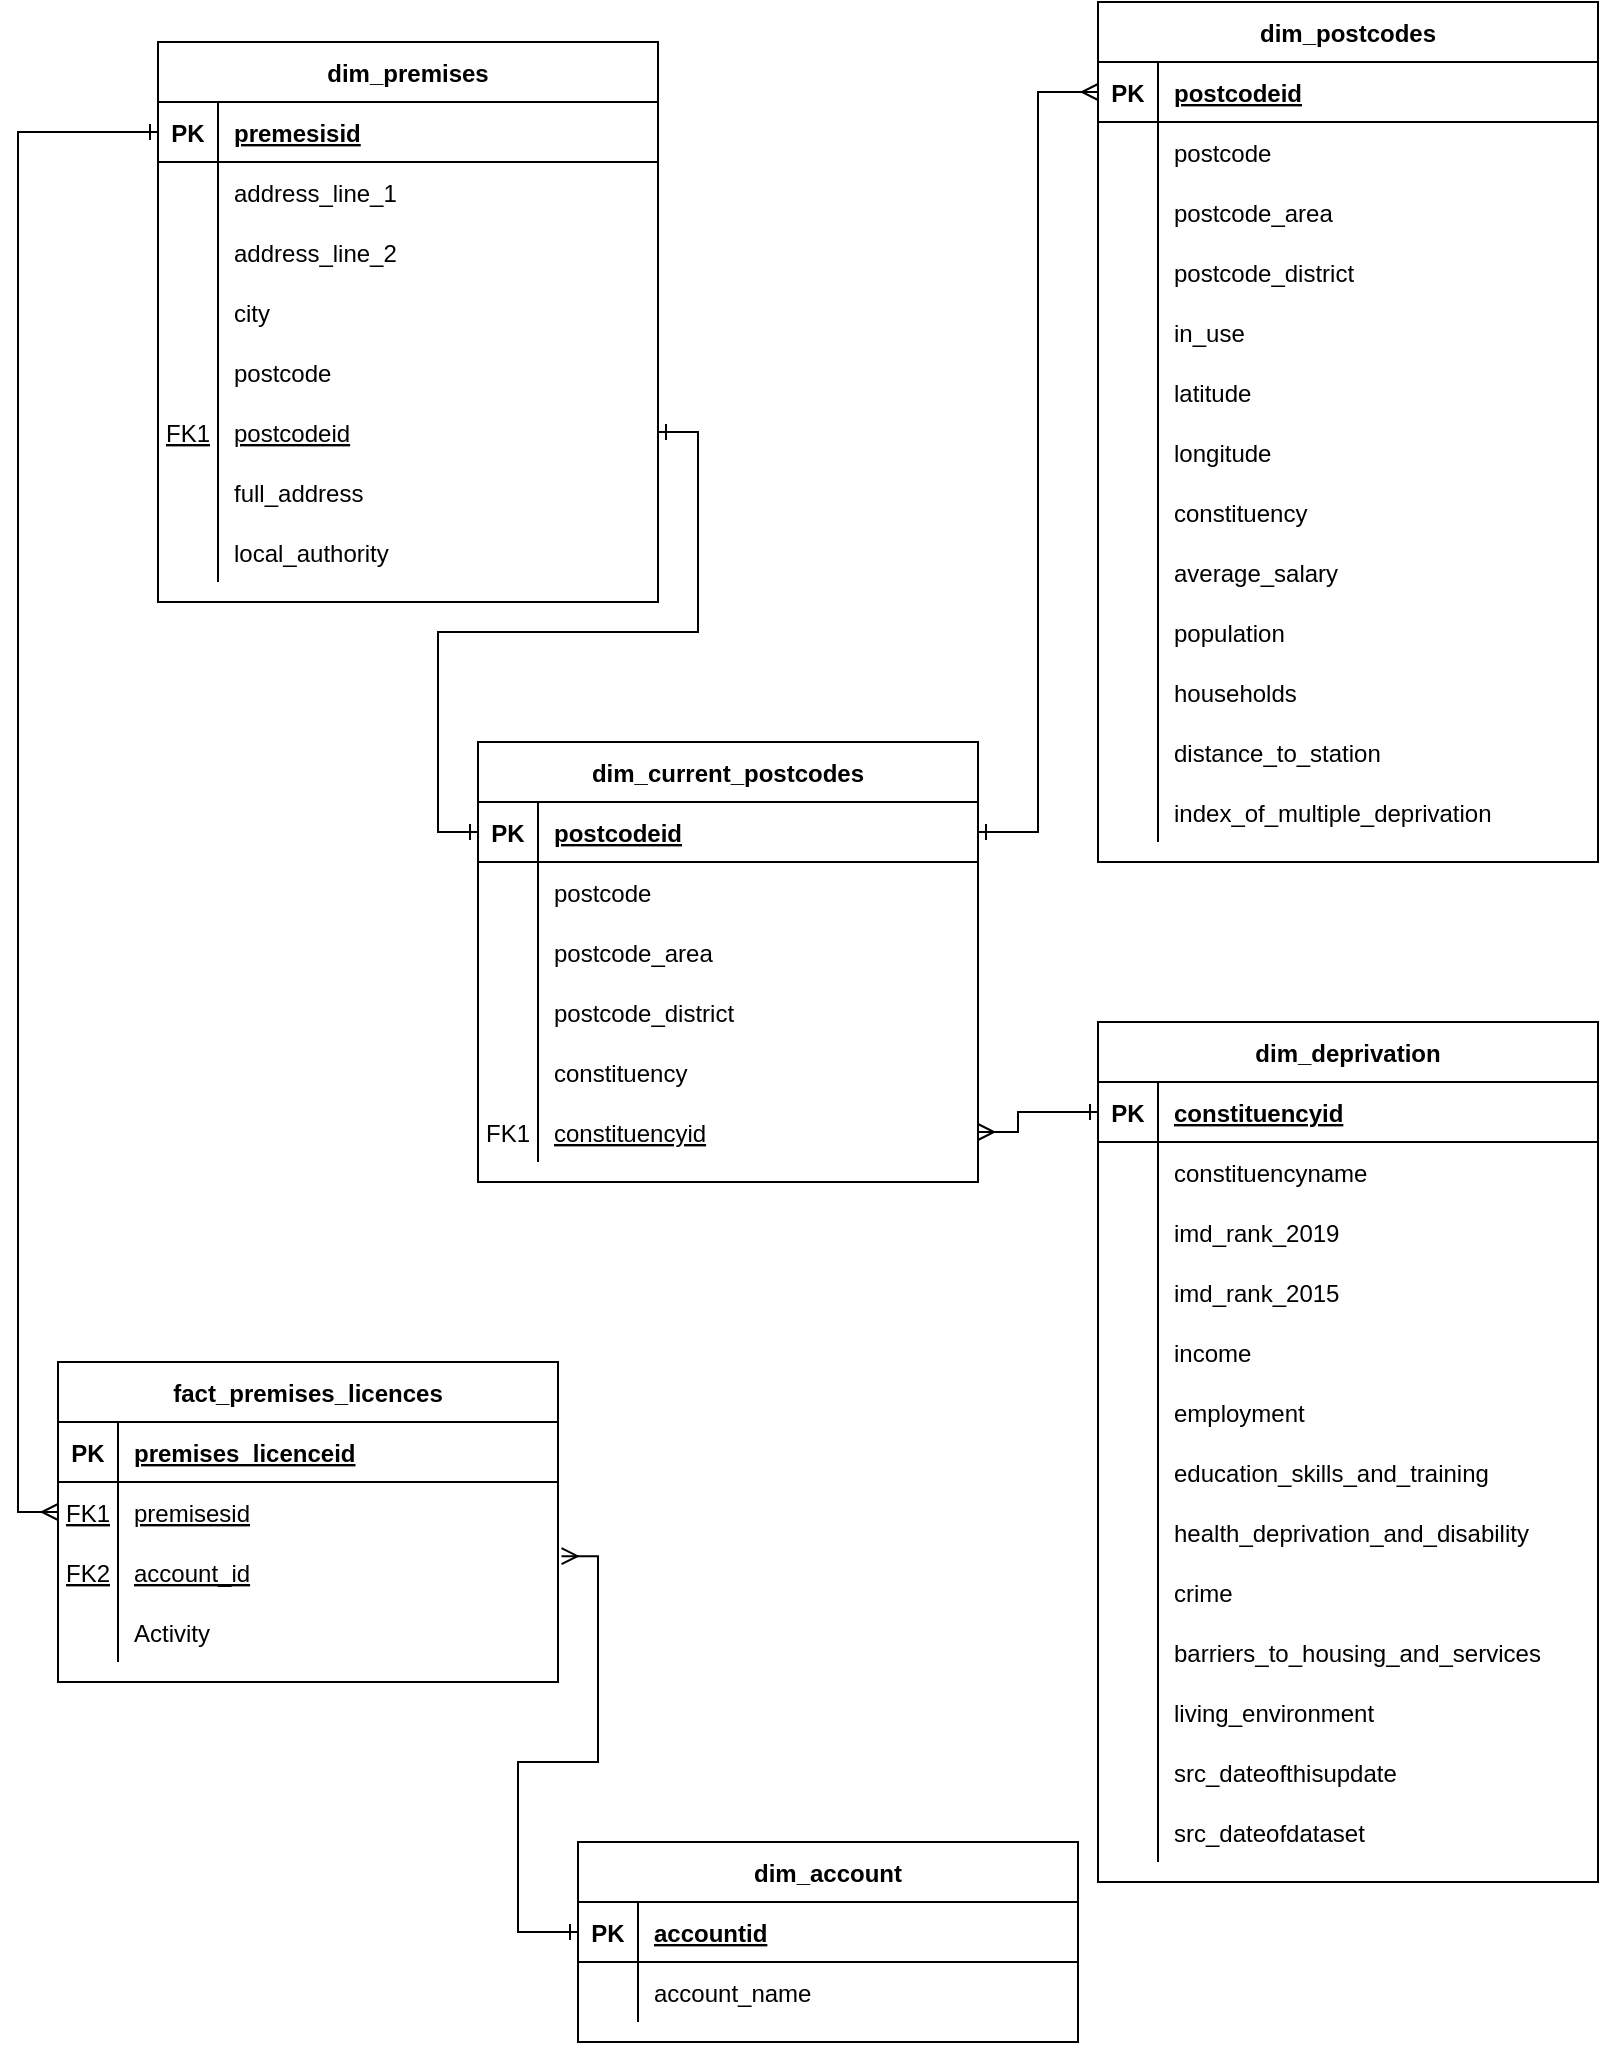 <mxfile version="25.0.3">
  <diagram id="R2lEEEUBdFMjLlhIrx00" name="Page-1">
    <mxGraphModel dx="1043" dy="605" grid="1" gridSize="10" guides="1" tooltips="1" connect="1" arrows="1" fold="1" page="1" pageScale="1" pageWidth="850" pageHeight="1100" math="0" shadow="0" extFonts="Permanent Marker^https://fonts.googleapis.com/css?family=Permanent+Marker">
      <root>
        <mxCell id="0" />
        <mxCell id="1" parent="0" />
        <mxCell id="C-vyLk0tnHw3VtMMgP7b-2" value="fact_premises_licences" style="shape=table;startSize=30;container=1;collapsible=1;childLayout=tableLayout;fixedRows=1;rowLines=0;fontStyle=1;align=center;resizeLast=1;" parent="1" vertex="1">
          <mxGeometry x="60" y="760" width="250" height="160" as="geometry" />
        </mxCell>
        <mxCell id="C-vyLk0tnHw3VtMMgP7b-3" value="" style="shape=partialRectangle;collapsible=0;dropTarget=0;pointerEvents=0;fillColor=none;points=[[0,0.5],[1,0.5]];portConstraint=eastwest;top=0;left=0;right=0;bottom=1;" parent="C-vyLk0tnHw3VtMMgP7b-2" vertex="1">
          <mxGeometry y="30" width="250" height="30" as="geometry" />
        </mxCell>
        <mxCell id="C-vyLk0tnHw3VtMMgP7b-4" value="PK" style="shape=partialRectangle;overflow=hidden;connectable=0;fillColor=none;top=0;left=0;bottom=0;right=0;fontStyle=1;" parent="C-vyLk0tnHw3VtMMgP7b-3" vertex="1">
          <mxGeometry width="30" height="30" as="geometry">
            <mxRectangle width="30" height="30" as="alternateBounds" />
          </mxGeometry>
        </mxCell>
        <mxCell id="C-vyLk0tnHw3VtMMgP7b-5" value="premises_licenceid" style="shape=partialRectangle;overflow=hidden;connectable=0;fillColor=none;top=0;left=0;bottom=0;right=0;align=left;spacingLeft=6;fontStyle=5;" parent="C-vyLk0tnHw3VtMMgP7b-3" vertex="1">
          <mxGeometry x="30" width="220" height="30" as="geometry">
            <mxRectangle width="220" height="30" as="alternateBounds" />
          </mxGeometry>
        </mxCell>
        <mxCell id="C-vyLk0tnHw3VtMMgP7b-6" value="" style="shape=partialRectangle;collapsible=0;dropTarget=0;pointerEvents=0;fillColor=none;points=[[0,0.5],[1,0.5]];portConstraint=eastwest;top=0;left=0;right=0;bottom=0;" parent="C-vyLk0tnHw3VtMMgP7b-2" vertex="1">
          <mxGeometry y="60" width="250" height="30" as="geometry" />
        </mxCell>
        <mxCell id="C-vyLk0tnHw3VtMMgP7b-7" value="FK1" style="shape=partialRectangle;overflow=hidden;connectable=0;fillColor=none;top=0;left=0;bottom=0;right=0;fontStyle=4" parent="C-vyLk0tnHw3VtMMgP7b-6" vertex="1">
          <mxGeometry width="30" height="30" as="geometry">
            <mxRectangle width="30" height="30" as="alternateBounds" />
          </mxGeometry>
        </mxCell>
        <mxCell id="C-vyLk0tnHw3VtMMgP7b-8" value="premisesid" style="shape=partialRectangle;overflow=hidden;connectable=0;fillColor=none;top=0;left=0;bottom=0;right=0;align=left;spacingLeft=6;fontStyle=4" parent="C-vyLk0tnHw3VtMMgP7b-6" vertex="1">
          <mxGeometry x="30" width="220" height="30" as="geometry">
            <mxRectangle width="220" height="30" as="alternateBounds" />
          </mxGeometry>
        </mxCell>
        <mxCell id="6s5Q8jxcxSnLI2y7cx1Z-1" style="shape=partialRectangle;collapsible=0;dropTarget=0;pointerEvents=0;fillColor=none;points=[[0,0.5],[1,0.5]];portConstraint=eastwest;top=0;left=0;right=0;bottom=0;" parent="C-vyLk0tnHw3VtMMgP7b-2" vertex="1">
          <mxGeometry y="90" width="250" height="30" as="geometry" />
        </mxCell>
        <mxCell id="6s5Q8jxcxSnLI2y7cx1Z-2" value="FK2" style="shape=partialRectangle;overflow=hidden;connectable=0;fillColor=none;top=0;left=0;bottom=0;right=0;fontStyle=4" parent="6s5Q8jxcxSnLI2y7cx1Z-1" vertex="1">
          <mxGeometry width="30" height="30" as="geometry">
            <mxRectangle width="30" height="30" as="alternateBounds" />
          </mxGeometry>
        </mxCell>
        <mxCell id="6s5Q8jxcxSnLI2y7cx1Z-3" value="account_id" style="shape=partialRectangle;overflow=hidden;connectable=0;fillColor=none;top=0;left=0;bottom=0;right=0;align=left;spacingLeft=6;fontStyle=4" parent="6s5Q8jxcxSnLI2y7cx1Z-1" vertex="1">
          <mxGeometry x="30" width="220" height="30" as="geometry">
            <mxRectangle width="220" height="30" as="alternateBounds" />
          </mxGeometry>
        </mxCell>
        <mxCell id="C-vyLk0tnHw3VtMMgP7b-9" value="" style="shape=partialRectangle;collapsible=0;dropTarget=0;pointerEvents=0;fillColor=none;points=[[0,0.5],[1,0.5]];portConstraint=eastwest;top=0;left=0;right=0;bottom=0;" parent="C-vyLk0tnHw3VtMMgP7b-2" vertex="1">
          <mxGeometry y="120" width="250" height="30" as="geometry" />
        </mxCell>
        <mxCell id="C-vyLk0tnHw3VtMMgP7b-10" value="" style="shape=partialRectangle;overflow=hidden;connectable=0;fillColor=none;top=0;left=0;bottom=0;right=0;" parent="C-vyLk0tnHw3VtMMgP7b-9" vertex="1">
          <mxGeometry width="30" height="30" as="geometry">
            <mxRectangle width="30" height="30" as="alternateBounds" />
          </mxGeometry>
        </mxCell>
        <mxCell id="C-vyLk0tnHw3VtMMgP7b-11" value="Activity" style="shape=partialRectangle;overflow=hidden;connectable=0;fillColor=none;top=0;left=0;bottom=0;right=0;align=left;spacingLeft=6;" parent="C-vyLk0tnHw3VtMMgP7b-9" vertex="1">
          <mxGeometry x="30" width="220" height="30" as="geometry">
            <mxRectangle width="220" height="30" as="alternateBounds" />
          </mxGeometry>
        </mxCell>
        <mxCell id="C-vyLk0tnHw3VtMMgP7b-13" value="dim_account" style="shape=table;startSize=30;container=1;collapsible=1;childLayout=tableLayout;fixedRows=1;rowLines=0;fontStyle=1;align=center;resizeLast=1;" parent="1" vertex="1">
          <mxGeometry x="320" y="1000" width="250" height="100" as="geometry" />
        </mxCell>
        <mxCell id="C-vyLk0tnHw3VtMMgP7b-14" value="" style="shape=partialRectangle;collapsible=0;dropTarget=0;pointerEvents=0;fillColor=none;points=[[0,0.5],[1,0.5]];portConstraint=eastwest;top=0;left=0;right=0;bottom=1;" parent="C-vyLk0tnHw3VtMMgP7b-13" vertex="1">
          <mxGeometry y="30" width="250" height="30" as="geometry" />
        </mxCell>
        <mxCell id="C-vyLk0tnHw3VtMMgP7b-15" value="PK" style="shape=partialRectangle;overflow=hidden;connectable=0;fillColor=none;top=0;left=0;bottom=0;right=0;fontStyle=1;" parent="C-vyLk0tnHw3VtMMgP7b-14" vertex="1">
          <mxGeometry width="30" height="30" as="geometry">
            <mxRectangle width="30" height="30" as="alternateBounds" />
          </mxGeometry>
        </mxCell>
        <mxCell id="C-vyLk0tnHw3VtMMgP7b-16" value="accountid" style="shape=partialRectangle;overflow=hidden;connectable=0;fillColor=none;top=0;left=0;bottom=0;right=0;align=left;spacingLeft=6;fontStyle=5;" parent="C-vyLk0tnHw3VtMMgP7b-14" vertex="1">
          <mxGeometry x="30" width="220" height="30" as="geometry">
            <mxRectangle width="220" height="30" as="alternateBounds" />
          </mxGeometry>
        </mxCell>
        <mxCell id="C-vyLk0tnHw3VtMMgP7b-20" value="" style="shape=partialRectangle;collapsible=0;dropTarget=0;pointerEvents=0;fillColor=none;points=[[0,0.5],[1,0.5]];portConstraint=eastwest;top=0;left=0;right=0;bottom=0;" parent="C-vyLk0tnHw3VtMMgP7b-13" vertex="1">
          <mxGeometry y="60" width="250" height="30" as="geometry" />
        </mxCell>
        <mxCell id="C-vyLk0tnHw3VtMMgP7b-21" value="" style="shape=partialRectangle;overflow=hidden;connectable=0;fillColor=none;top=0;left=0;bottom=0;right=0;" parent="C-vyLk0tnHw3VtMMgP7b-20" vertex="1">
          <mxGeometry width="30" height="30" as="geometry">
            <mxRectangle width="30" height="30" as="alternateBounds" />
          </mxGeometry>
        </mxCell>
        <mxCell id="C-vyLk0tnHw3VtMMgP7b-22" value="account_name" style="shape=partialRectangle;overflow=hidden;connectable=0;fillColor=none;top=0;left=0;bottom=0;right=0;align=left;spacingLeft=6;" parent="C-vyLk0tnHw3VtMMgP7b-20" vertex="1">
          <mxGeometry x="30" width="220" height="30" as="geometry">
            <mxRectangle width="220" height="30" as="alternateBounds" />
          </mxGeometry>
        </mxCell>
        <mxCell id="C-vyLk0tnHw3VtMMgP7b-23" value="dim_premises" style="shape=table;startSize=30;container=1;collapsible=1;childLayout=tableLayout;fixedRows=1;rowLines=0;fontStyle=1;align=center;resizeLast=1;" parent="1" vertex="1">
          <mxGeometry x="110" y="100" width="250" height="280" as="geometry" />
        </mxCell>
        <mxCell id="C-vyLk0tnHw3VtMMgP7b-24" value="" style="shape=partialRectangle;collapsible=0;dropTarget=0;pointerEvents=0;fillColor=none;points=[[0,0.5],[1,0.5]];portConstraint=eastwest;top=0;left=0;right=0;bottom=1;" parent="C-vyLk0tnHw3VtMMgP7b-23" vertex="1">
          <mxGeometry y="30" width="250" height="30" as="geometry" />
        </mxCell>
        <mxCell id="C-vyLk0tnHw3VtMMgP7b-25" value="PK" style="shape=partialRectangle;overflow=hidden;connectable=0;fillColor=none;top=0;left=0;bottom=0;right=0;fontStyle=1;" parent="C-vyLk0tnHw3VtMMgP7b-24" vertex="1">
          <mxGeometry width="30" height="30" as="geometry">
            <mxRectangle width="30" height="30" as="alternateBounds" />
          </mxGeometry>
        </mxCell>
        <mxCell id="C-vyLk0tnHw3VtMMgP7b-26" value="premesisid" style="shape=partialRectangle;overflow=hidden;connectable=0;fillColor=none;top=0;left=0;bottom=0;right=0;align=left;spacingLeft=6;fontStyle=5;" parent="C-vyLk0tnHw3VtMMgP7b-24" vertex="1">
          <mxGeometry x="30" width="220" height="30" as="geometry">
            <mxRectangle width="220" height="30" as="alternateBounds" />
          </mxGeometry>
        </mxCell>
        <mxCell id="C-vyLk0tnHw3VtMMgP7b-27" value="" style="shape=partialRectangle;collapsible=0;dropTarget=0;pointerEvents=0;fillColor=none;points=[[0,0.5],[1,0.5]];portConstraint=eastwest;top=0;left=0;right=0;bottom=0;" parent="C-vyLk0tnHw3VtMMgP7b-23" vertex="1">
          <mxGeometry y="60" width="250" height="30" as="geometry" />
        </mxCell>
        <mxCell id="C-vyLk0tnHw3VtMMgP7b-28" value="" style="shape=partialRectangle;overflow=hidden;connectable=0;fillColor=none;top=0;left=0;bottom=0;right=0;" parent="C-vyLk0tnHw3VtMMgP7b-27" vertex="1">
          <mxGeometry width="30" height="30" as="geometry">
            <mxRectangle width="30" height="30" as="alternateBounds" />
          </mxGeometry>
        </mxCell>
        <mxCell id="C-vyLk0tnHw3VtMMgP7b-29" value="address_line_1" style="shape=partialRectangle;overflow=hidden;connectable=0;fillColor=none;top=0;left=0;bottom=0;right=0;align=left;spacingLeft=6;" parent="C-vyLk0tnHw3VtMMgP7b-27" vertex="1">
          <mxGeometry x="30" width="220" height="30" as="geometry">
            <mxRectangle width="220" height="30" as="alternateBounds" />
          </mxGeometry>
        </mxCell>
        <mxCell id="blwR2HKxJo5WGY5ivQyR-8" style="shape=partialRectangle;collapsible=0;dropTarget=0;pointerEvents=0;fillColor=none;points=[[0,0.5],[1,0.5]];portConstraint=eastwest;top=0;left=0;right=0;bottom=0;" parent="C-vyLk0tnHw3VtMMgP7b-23" vertex="1">
          <mxGeometry y="90" width="250" height="30" as="geometry" />
        </mxCell>
        <mxCell id="blwR2HKxJo5WGY5ivQyR-9" style="shape=partialRectangle;overflow=hidden;connectable=0;fillColor=none;top=0;left=0;bottom=0;right=0;" parent="blwR2HKxJo5WGY5ivQyR-8" vertex="1">
          <mxGeometry width="30" height="30" as="geometry">
            <mxRectangle width="30" height="30" as="alternateBounds" />
          </mxGeometry>
        </mxCell>
        <mxCell id="blwR2HKxJo5WGY5ivQyR-10" value="address_line_2" style="shape=partialRectangle;overflow=hidden;connectable=0;fillColor=none;top=0;left=0;bottom=0;right=0;align=left;spacingLeft=6;" parent="blwR2HKxJo5WGY5ivQyR-8" vertex="1">
          <mxGeometry x="30" width="220" height="30" as="geometry">
            <mxRectangle width="220" height="30" as="alternateBounds" />
          </mxGeometry>
        </mxCell>
        <mxCell id="blwR2HKxJo5WGY5ivQyR-5" style="shape=partialRectangle;collapsible=0;dropTarget=0;pointerEvents=0;fillColor=none;points=[[0,0.5],[1,0.5]];portConstraint=eastwest;top=0;left=0;right=0;bottom=0;" parent="C-vyLk0tnHw3VtMMgP7b-23" vertex="1">
          <mxGeometry y="120" width="250" height="30" as="geometry" />
        </mxCell>
        <mxCell id="blwR2HKxJo5WGY5ivQyR-6" style="shape=partialRectangle;overflow=hidden;connectable=0;fillColor=none;top=0;left=0;bottom=0;right=0;" parent="blwR2HKxJo5WGY5ivQyR-5" vertex="1">
          <mxGeometry width="30" height="30" as="geometry">
            <mxRectangle width="30" height="30" as="alternateBounds" />
          </mxGeometry>
        </mxCell>
        <mxCell id="blwR2HKxJo5WGY5ivQyR-7" value="city" style="shape=partialRectangle;overflow=hidden;connectable=0;fillColor=none;top=0;left=0;bottom=0;right=0;align=left;spacingLeft=6;" parent="blwR2HKxJo5WGY5ivQyR-5" vertex="1">
          <mxGeometry x="30" width="220" height="30" as="geometry">
            <mxRectangle width="220" height="30" as="alternateBounds" />
          </mxGeometry>
        </mxCell>
        <mxCell id="blwR2HKxJo5WGY5ivQyR-2" style="shape=partialRectangle;collapsible=0;dropTarget=0;pointerEvents=0;fillColor=none;points=[[0,0.5],[1,0.5]];portConstraint=eastwest;top=0;left=0;right=0;bottom=0;" parent="C-vyLk0tnHw3VtMMgP7b-23" vertex="1">
          <mxGeometry y="150" width="250" height="30" as="geometry" />
        </mxCell>
        <mxCell id="blwR2HKxJo5WGY5ivQyR-3" style="shape=partialRectangle;overflow=hidden;connectable=0;fillColor=none;top=0;left=0;bottom=0;right=0;" parent="blwR2HKxJo5WGY5ivQyR-2" vertex="1">
          <mxGeometry width="30" height="30" as="geometry">
            <mxRectangle width="30" height="30" as="alternateBounds" />
          </mxGeometry>
        </mxCell>
        <mxCell id="blwR2HKxJo5WGY5ivQyR-4" value="postcode" style="shape=partialRectangle;overflow=hidden;connectable=0;fillColor=none;top=0;left=0;bottom=0;right=0;align=left;spacingLeft=6;" parent="blwR2HKxJo5WGY5ivQyR-2" vertex="1">
          <mxGeometry x="30" width="220" height="30" as="geometry">
            <mxRectangle width="220" height="30" as="alternateBounds" />
          </mxGeometry>
        </mxCell>
        <mxCell id="31KEZXRuIK3fxVOwYcJJ-1" style="shape=partialRectangle;collapsible=0;dropTarget=0;pointerEvents=0;fillColor=none;points=[[0,0.5],[1,0.5]];portConstraint=eastwest;top=0;left=0;right=0;bottom=0;" vertex="1" parent="C-vyLk0tnHw3VtMMgP7b-23">
          <mxGeometry y="180" width="250" height="30" as="geometry" />
        </mxCell>
        <mxCell id="31KEZXRuIK3fxVOwYcJJ-2" value="FK1" style="shape=partialRectangle;overflow=hidden;connectable=0;fillColor=none;top=0;left=0;bottom=0;right=0;fontStyle=4" vertex="1" parent="31KEZXRuIK3fxVOwYcJJ-1">
          <mxGeometry width="30" height="30" as="geometry">
            <mxRectangle width="30" height="30" as="alternateBounds" />
          </mxGeometry>
        </mxCell>
        <mxCell id="31KEZXRuIK3fxVOwYcJJ-3" value="postcodeid" style="shape=partialRectangle;overflow=hidden;connectable=0;fillColor=none;top=0;left=0;bottom=0;right=0;align=left;spacingLeft=6;fontStyle=4" vertex="1" parent="31KEZXRuIK3fxVOwYcJJ-1">
          <mxGeometry x="30" width="220" height="30" as="geometry">
            <mxRectangle width="220" height="30" as="alternateBounds" />
          </mxGeometry>
        </mxCell>
        <mxCell id="blwR2HKxJo5WGY5ivQyR-58" style="shape=partialRectangle;collapsible=0;dropTarget=0;pointerEvents=0;fillColor=none;points=[[0,0.5],[1,0.5]];portConstraint=eastwest;top=0;left=0;right=0;bottom=0;" parent="C-vyLk0tnHw3VtMMgP7b-23" vertex="1">
          <mxGeometry y="210" width="250" height="30" as="geometry" />
        </mxCell>
        <mxCell id="blwR2HKxJo5WGY5ivQyR-59" style="shape=partialRectangle;overflow=hidden;connectable=0;fillColor=none;top=0;left=0;bottom=0;right=0;" parent="blwR2HKxJo5WGY5ivQyR-58" vertex="1">
          <mxGeometry width="30" height="30" as="geometry">
            <mxRectangle width="30" height="30" as="alternateBounds" />
          </mxGeometry>
        </mxCell>
        <mxCell id="blwR2HKxJo5WGY5ivQyR-60" value="full_address" style="shape=partialRectangle;overflow=hidden;connectable=0;fillColor=none;top=0;left=0;bottom=0;right=0;align=left;spacingLeft=6;" parent="blwR2HKxJo5WGY5ivQyR-58" vertex="1">
          <mxGeometry x="30" width="220" height="30" as="geometry">
            <mxRectangle width="220" height="30" as="alternateBounds" />
          </mxGeometry>
        </mxCell>
        <mxCell id="blwR2HKxJo5WGY5ivQyR-61" style="shape=partialRectangle;collapsible=0;dropTarget=0;pointerEvents=0;fillColor=none;points=[[0,0.5],[1,0.5]];portConstraint=eastwest;top=0;left=0;right=0;bottom=0;" parent="C-vyLk0tnHw3VtMMgP7b-23" vertex="1">
          <mxGeometry y="240" width="250" height="30" as="geometry" />
        </mxCell>
        <mxCell id="blwR2HKxJo5WGY5ivQyR-62" style="shape=partialRectangle;overflow=hidden;connectable=0;fillColor=none;top=0;left=0;bottom=0;right=0;" parent="blwR2HKxJo5WGY5ivQyR-61" vertex="1">
          <mxGeometry width="30" height="30" as="geometry">
            <mxRectangle width="30" height="30" as="alternateBounds" />
          </mxGeometry>
        </mxCell>
        <mxCell id="blwR2HKxJo5WGY5ivQyR-63" value="local_authority" style="shape=partialRectangle;overflow=hidden;connectable=0;fillColor=none;top=0;left=0;bottom=0;right=0;align=left;spacingLeft=6;" parent="blwR2HKxJo5WGY5ivQyR-61" vertex="1">
          <mxGeometry x="30" width="220" height="30" as="geometry">
            <mxRectangle width="220" height="30" as="alternateBounds" />
          </mxGeometry>
        </mxCell>
        <mxCell id="blwR2HKxJo5WGY5ivQyR-44" style="edgeStyle=orthogonalEdgeStyle;rounded=0;orthogonalLoop=1;jettySize=auto;html=1;exitX=1;exitY=0.5;exitDx=0;exitDy=0;endArrow=ERmany;endFill=0;startArrow=ERmany;startFill=0;" parent="1" target="C-vyLk0tnHw3VtMMgP7b-14" edge="1">
          <mxGeometry relative="1" as="geometry" />
        </mxCell>
        <mxCell id="blwR2HKxJo5WGY5ivQyR-57" style="edgeStyle=orthogonalEdgeStyle;rounded=0;orthogonalLoop=1;jettySize=auto;html=1;exitX=0;exitY=0.5;exitDx=0;exitDy=0;entryX=1.007;entryY=0.237;entryDx=0;entryDy=0;startArrow=ERone;startFill=0;endArrow=ERmany;endFill=0;entryPerimeter=0;" parent="1" source="C-vyLk0tnHw3VtMMgP7b-14" target="6s5Q8jxcxSnLI2y7cx1Z-1" edge="1">
          <mxGeometry relative="1" as="geometry">
            <Array as="points">
              <mxPoint x="290" y="1045" />
              <mxPoint x="290" y="960" />
              <mxPoint x="330" y="960" />
              <mxPoint x="330" y="857" />
            </Array>
          </mxGeometry>
        </mxCell>
        <mxCell id="blwR2HKxJo5WGY5ivQyR-64" style="edgeStyle=orthogonalEdgeStyle;rounded=0;orthogonalLoop=1;jettySize=auto;html=1;exitX=0;exitY=0.5;exitDx=0;exitDy=0;startArrow=ERone;startFill=0;endArrow=ERmany;endFill=0;entryX=0;entryY=0.5;entryDx=0;entryDy=0;" parent="1" source="C-vyLk0tnHw3VtMMgP7b-24" target="C-vyLk0tnHw3VtMMgP7b-6" edge="1">
          <mxGeometry relative="1" as="geometry">
            <Array as="points">
              <mxPoint x="40" y="145" />
              <mxPoint x="40" y="835" />
            </Array>
          </mxGeometry>
        </mxCell>
        <mxCell id="BLIKbakbsNKytiZjb02W-1" value="dim_postcodes" style="shape=table;startSize=30;container=1;collapsible=1;childLayout=tableLayout;fixedRows=1;rowLines=0;fontStyle=1;align=center;resizeLast=1;" parent="1" vertex="1">
          <mxGeometry x="580" y="80" width="250" height="430" as="geometry" />
        </mxCell>
        <mxCell id="BLIKbakbsNKytiZjb02W-2" value="" style="shape=partialRectangle;collapsible=0;dropTarget=0;pointerEvents=0;fillColor=none;points=[[0,0.5],[1,0.5]];portConstraint=eastwest;top=0;left=0;right=0;bottom=1;" parent="BLIKbakbsNKytiZjb02W-1" vertex="1">
          <mxGeometry y="30" width="250" height="30" as="geometry" />
        </mxCell>
        <mxCell id="BLIKbakbsNKytiZjb02W-3" value="PK" style="shape=partialRectangle;overflow=hidden;connectable=0;fillColor=none;top=0;left=0;bottom=0;right=0;fontStyle=1;" parent="BLIKbakbsNKytiZjb02W-2" vertex="1">
          <mxGeometry width="30" height="30" as="geometry">
            <mxRectangle width="30" height="30" as="alternateBounds" />
          </mxGeometry>
        </mxCell>
        <mxCell id="BLIKbakbsNKytiZjb02W-4" value="postcodeid" style="shape=partialRectangle;overflow=hidden;connectable=0;fillColor=none;top=0;left=0;bottom=0;right=0;align=left;spacingLeft=6;fontStyle=5;" parent="BLIKbakbsNKytiZjb02W-2" vertex="1">
          <mxGeometry x="30" width="220" height="30" as="geometry">
            <mxRectangle width="220" height="30" as="alternateBounds" />
          </mxGeometry>
        </mxCell>
        <mxCell id="BLIKbakbsNKytiZjb02W-5" value="" style="shape=partialRectangle;collapsible=0;dropTarget=0;pointerEvents=0;fillColor=none;points=[[0,0.5],[1,0.5]];portConstraint=eastwest;top=0;left=0;right=0;bottom=0;" parent="BLIKbakbsNKytiZjb02W-1" vertex="1">
          <mxGeometry y="60" width="250" height="30" as="geometry" />
        </mxCell>
        <mxCell id="BLIKbakbsNKytiZjb02W-6" value="" style="shape=partialRectangle;overflow=hidden;connectable=0;fillColor=none;top=0;left=0;bottom=0;right=0;" parent="BLIKbakbsNKytiZjb02W-5" vertex="1">
          <mxGeometry width="30" height="30" as="geometry">
            <mxRectangle width="30" height="30" as="alternateBounds" />
          </mxGeometry>
        </mxCell>
        <mxCell id="BLIKbakbsNKytiZjb02W-7" value="postcode" style="shape=partialRectangle;overflow=hidden;connectable=0;fillColor=none;top=0;left=0;bottom=0;right=0;align=left;spacingLeft=6;" parent="BLIKbakbsNKytiZjb02W-5" vertex="1">
          <mxGeometry x="30" width="220" height="30" as="geometry">
            <mxRectangle width="220" height="30" as="alternateBounds" />
          </mxGeometry>
        </mxCell>
        <mxCell id="BLIKbakbsNKytiZjb02W-23" style="shape=partialRectangle;collapsible=0;dropTarget=0;pointerEvents=0;fillColor=none;points=[[0,0.5],[1,0.5]];portConstraint=eastwest;top=0;left=0;right=0;bottom=0;" parent="BLIKbakbsNKytiZjb02W-1" vertex="1">
          <mxGeometry y="90" width="250" height="30" as="geometry" />
        </mxCell>
        <mxCell id="BLIKbakbsNKytiZjb02W-24" style="shape=partialRectangle;overflow=hidden;connectable=0;fillColor=none;top=0;left=0;bottom=0;right=0;" parent="BLIKbakbsNKytiZjb02W-23" vertex="1">
          <mxGeometry width="30" height="30" as="geometry">
            <mxRectangle width="30" height="30" as="alternateBounds" />
          </mxGeometry>
        </mxCell>
        <mxCell id="BLIKbakbsNKytiZjb02W-25" value="postcode_area" style="shape=partialRectangle;overflow=hidden;connectable=0;fillColor=none;top=0;left=0;bottom=0;right=0;align=left;spacingLeft=6;" parent="BLIKbakbsNKytiZjb02W-23" vertex="1">
          <mxGeometry x="30" width="220" height="30" as="geometry">
            <mxRectangle width="220" height="30" as="alternateBounds" />
          </mxGeometry>
        </mxCell>
        <mxCell id="BLIKbakbsNKytiZjb02W-26" style="shape=partialRectangle;collapsible=0;dropTarget=0;pointerEvents=0;fillColor=none;points=[[0,0.5],[1,0.5]];portConstraint=eastwest;top=0;left=0;right=0;bottom=0;" parent="BLIKbakbsNKytiZjb02W-1" vertex="1">
          <mxGeometry y="120" width="250" height="30" as="geometry" />
        </mxCell>
        <mxCell id="BLIKbakbsNKytiZjb02W-27" style="shape=partialRectangle;overflow=hidden;connectable=0;fillColor=none;top=0;left=0;bottom=0;right=0;" parent="BLIKbakbsNKytiZjb02W-26" vertex="1">
          <mxGeometry width="30" height="30" as="geometry">
            <mxRectangle width="30" height="30" as="alternateBounds" />
          </mxGeometry>
        </mxCell>
        <mxCell id="BLIKbakbsNKytiZjb02W-28" value="postcode_district" style="shape=partialRectangle;overflow=hidden;connectable=0;fillColor=none;top=0;left=0;bottom=0;right=0;align=left;spacingLeft=6;" parent="BLIKbakbsNKytiZjb02W-26" vertex="1">
          <mxGeometry x="30" width="220" height="30" as="geometry">
            <mxRectangle width="220" height="30" as="alternateBounds" />
          </mxGeometry>
        </mxCell>
        <mxCell id="BLIKbakbsNKytiZjb02W-29" style="shape=partialRectangle;collapsible=0;dropTarget=0;pointerEvents=0;fillColor=none;points=[[0,0.5],[1,0.5]];portConstraint=eastwest;top=0;left=0;right=0;bottom=0;" parent="BLIKbakbsNKytiZjb02W-1" vertex="1">
          <mxGeometry y="150" width="250" height="30" as="geometry" />
        </mxCell>
        <mxCell id="BLIKbakbsNKytiZjb02W-30" style="shape=partialRectangle;overflow=hidden;connectable=0;fillColor=none;top=0;left=0;bottom=0;right=0;" parent="BLIKbakbsNKytiZjb02W-29" vertex="1">
          <mxGeometry width="30" height="30" as="geometry">
            <mxRectangle width="30" height="30" as="alternateBounds" />
          </mxGeometry>
        </mxCell>
        <mxCell id="BLIKbakbsNKytiZjb02W-31" value="in_use" style="shape=partialRectangle;overflow=hidden;connectable=0;fillColor=none;top=0;left=0;bottom=0;right=0;align=left;spacingLeft=6;" parent="BLIKbakbsNKytiZjb02W-29" vertex="1">
          <mxGeometry x="30" width="220" height="30" as="geometry">
            <mxRectangle width="220" height="30" as="alternateBounds" />
          </mxGeometry>
        </mxCell>
        <mxCell id="BLIKbakbsNKytiZjb02W-32" style="shape=partialRectangle;collapsible=0;dropTarget=0;pointerEvents=0;fillColor=none;points=[[0,0.5],[1,0.5]];portConstraint=eastwest;top=0;left=0;right=0;bottom=0;" parent="BLIKbakbsNKytiZjb02W-1" vertex="1">
          <mxGeometry y="180" width="250" height="30" as="geometry" />
        </mxCell>
        <mxCell id="BLIKbakbsNKytiZjb02W-33" style="shape=partialRectangle;overflow=hidden;connectable=0;fillColor=none;top=0;left=0;bottom=0;right=0;" parent="BLIKbakbsNKytiZjb02W-32" vertex="1">
          <mxGeometry width="30" height="30" as="geometry">
            <mxRectangle width="30" height="30" as="alternateBounds" />
          </mxGeometry>
        </mxCell>
        <mxCell id="BLIKbakbsNKytiZjb02W-34" value="latitude" style="shape=partialRectangle;overflow=hidden;connectable=0;fillColor=none;top=0;left=0;bottom=0;right=0;align=left;spacingLeft=6;" parent="BLIKbakbsNKytiZjb02W-32" vertex="1">
          <mxGeometry x="30" width="220" height="30" as="geometry">
            <mxRectangle width="220" height="30" as="alternateBounds" />
          </mxGeometry>
        </mxCell>
        <mxCell id="BLIKbakbsNKytiZjb02W-35" style="shape=partialRectangle;collapsible=0;dropTarget=0;pointerEvents=0;fillColor=none;points=[[0,0.5],[1,0.5]];portConstraint=eastwest;top=0;left=0;right=0;bottom=0;" parent="BLIKbakbsNKytiZjb02W-1" vertex="1">
          <mxGeometry y="210" width="250" height="30" as="geometry" />
        </mxCell>
        <mxCell id="BLIKbakbsNKytiZjb02W-36" style="shape=partialRectangle;overflow=hidden;connectable=0;fillColor=none;top=0;left=0;bottom=0;right=0;" parent="BLIKbakbsNKytiZjb02W-35" vertex="1">
          <mxGeometry width="30" height="30" as="geometry">
            <mxRectangle width="30" height="30" as="alternateBounds" />
          </mxGeometry>
        </mxCell>
        <mxCell id="BLIKbakbsNKytiZjb02W-37" value="longitude" style="shape=partialRectangle;overflow=hidden;connectable=0;fillColor=none;top=0;left=0;bottom=0;right=0;align=left;spacingLeft=6;" parent="BLIKbakbsNKytiZjb02W-35" vertex="1">
          <mxGeometry x="30" width="220" height="30" as="geometry">
            <mxRectangle width="220" height="30" as="alternateBounds" />
          </mxGeometry>
        </mxCell>
        <mxCell id="BLIKbakbsNKytiZjb02W-8" style="shape=partialRectangle;collapsible=0;dropTarget=0;pointerEvents=0;fillColor=none;points=[[0,0.5],[1,0.5]];portConstraint=eastwest;top=0;left=0;right=0;bottom=0;" parent="BLIKbakbsNKytiZjb02W-1" vertex="1">
          <mxGeometry y="240" width="250" height="30" as="geometry" />
        </mxCell>
        <mxCell id="BLIKbakbsNKytiZjb02W-9" style="shape=partialRectangle;overflow=hidden;connectable=0;fillColor=none;top=0;left=0;bottom=0;right=0;" parent="BLIKbakbsNKytiZjb02W-8" vertex="1">
          <mxGeometry width="30" height="30" as="geometry">
            <mxRectangle width="30" height="30" as="alternateBounds" />
          </mxGeometry>
        </mxCell>
        <mxCell id="BLIKbakbsNKytiZjb02W-10" value="constituency" style="shape=partialRectangle;overflow=hidden;connectable=0;fillColor=none;top=0;left=0;bottom=0;right=0;align=left;spacingLeft=6;" parent="BLIKbakbsNKytiZjb02W-8" vertex="1">
          <mxGeometry x="30" width="220" height="30" as="geometry">
            <mxRectangle width="220" height="30" as="alternateBounds" />
          </mxGeometry>
        </mxCell>
        <mxCell id="BLIKbakbsNKytiZjb02W-11" style="shape=partialRectangle;collapsible=0;dropTarget=0;pointerEvents=0;fillColor=none;points=[[0,0.5],[1,0.5]];portConstraint=eastwest;top=0;left=0;right=0;bottom=0;" parent="BLIKbakbsNKytiZjb02W-1" vertex="1">
          <mxGeometry y="270" width="250" height="30" as="geometry" />
        </mxCell>
        <mxCell id="BLIKbakbsNKytiZjb02W-12" style="shape=partialRectangle;overflow=hidden;connectable=0;fillColor=none;top=0;left=0;bottom=0;right=0;" parent="BLIKbakbsNKytiZjb02W-11" vertex="1">
          <mxGeometry width="30" height="30" as="geometry">
            <mxRectangle width="30" height="30" as="alternateBounds" />
          </mxGeometry>
        </mxCell>
        <mxCell id="BLIKbakbsNKytiZjb02W-13" value="average_salary" style="shape=partialRectangle;overflow=hidden;connectable=0;fillColor=none;top=0;left=0;bottom=0;right=0;align=left;spacingLeft=6;" parent="BLIKbakbsNKytiZjb02W-11" vertex="1">
          <mxGeometry x="30" width="220" height="30" as="geometry">
            <mxRectangle width="220" height="30" as="alternateBounds" />
          </mxGeometry>
        </mxCell>
        <mxCell id="BLIKbakbsNKytiZjb02W-14" style="shape=partialRectangle;collapsible=0;dropTarget=0;pointerEvents=0;fillColor=none;points=[[0,0.5],[1,0.5]];portConstraint=eastwest;top=0;left=0;right=0;bottom=0;" parent="BLIKbakbsNKytiZjb02W-1" vertex="1">
          <mxGeometry y="300" width="250" height="30" as="geometry" />
        </mxCell>
        <mxCell id="BLIKbakbsNKytiZjb02W-15" style="shape=partialRectangle;overflow=hidden;connectable=0;fillColor=none;top=0;left=0;bottom=0;right=0;" parent="BLIKbakbsNKytiZjb02W-14" vertex="1">
          <mxGeometry width="30" height="30" as="geometry">
            <mxRectangle width="30" height="30" as="alternateBounds" />
          </mxGeometry>
        </mxCell>
        <mxCell id="BLIKbakbsNKytiZjb02W-16" value="population" style="shape=partialRectangle;overflow=hidden;connectable=0;fillColor=none;top=0;left=0;bottom=0;right=0;align=left;spacingLeft=6;" parent="BLIKbakbsNKytiZjb02W-14" vertex="1">
          <mxGeometry x="30" width="220" height="30" as="geometry">
            <mxRectangle width="220" height="30" as="alternateBounds" />
          </mxGeometry>
        </mxCell>
        <mxCell id="BLIKbakbsNKytiZjb02W-38" style="shape=partialRectangle;collapsible=0;dropTarget=0;pointerEvents=0;fillColor=none;points=[[0,0.5],[1,0.5]];portConstraint=eastwest;top=0;left=0;right=0;bottom=0;" parent="BLIKbakbsNKytiZjb02W-1" vertex="1">
          <mxGeometry y="330" width="250" height="30" as="geometry" />
        </mxCell>
        <mxCell id="BLIKbakbsNKytiZjb02W-39" style="shape=partialRectangle;overflow=hidden;connectable=0;fillColor=none;top=0;left=0;bottom=0;right=0;" parent="BLIKbakbsNKytiZjb02W-38" vertex="1">
          <mxGeometry width="30" height="30" as="geometry">
            <mxRectangle width="30" height="30" as="alternateBounds" />
          </mxGeometry>
        </mxCell>
        <mxCell id="BLIKbakbsNKytiZjb02W-40" value="households" style="shape=partialRectangle;overflow=hidden;connectable=0;fillColor=none;top=0;left=0;bottom=0;right=0;align=left;spacingLeft=6;" parent="BLIKbakbsNKytiZjb02W-38" vertex="1">
          <mxGeometry x="30" width="220" height="30" as="geometry">
            <mxRectangle width="220" height="30" as="alternateBounds" />
          </mxGeometry>
        </mxCell>
        <mxCell id="BLIKbakbsNKytiZjb02W-44" style="shape=partialRectangle;collapsible=0;dropTarget=0;pointerEvents=0;fillColor=none;points=[[0,0.5],[1,0.5]];portConstraint=eastwest;top=0;left=0;right=0;bottom=0;" parent="BLIKbakbsNKytiZjb02W-1" vertex="1">
          <mxGeometry y="360" width="250" height="30" as="geometry" />
        </mxCell>
        <mxCell id="BLIKbakbsNKytiZjb02W-45" style="shape=partialRectangle;overflow=hidden;connectable=0;fillColor=none;top=0;left=0;bottom=0;right=0;" parent="BLIKbakbsNKytiZjb02W-44" vertex="1">
          <mxGeometry width="30" height="30" as="geometry">
            <mxRectangle width="30" height="30" as="alternateBounds" />
          </mxGeometry>
        </mxCell>
        <mxCell id="BLIKbakbsNKytiZjb02W-46" value="distance_to_station" style="shape=partialRectangle;overflow=hidden;connectable=0;fillColor=none;top=0;left=0;bottom=0;right=0;align=left;spacingLeft=6;" parent="BLIKbakbsNKytiZjb02W-44" vertex="1">
          <mxGeometry x="30" width="220" height="30" as="geometry">
            <mxRectangle width="220" height="30" as="alternateBounds" />
          </mxGeometry>
        </mxCell>
        <mxCell id="BLIKbakbsNKytiZjb02W-47" style="shape=partialRectangle;collapsible=0;dropTarget=0;pointerEvents=0;fillColor=none;points=[[0,0.5],[1,0.5]];portConstraint=eastwest;top=0;left=0;right=0;bottom=0;" parent="BLIKbakbsNKytiZjb02W-1" vertex="1">
          <mxGeometry y="390" width="250" height="30" as="geometry" />
        </mxCell>
        <mxCell id="BLIKbakbsNKytiZjb02W-48" style="shape=partialRectangle;overflow=hidden;connectable=0;fillColor=none;top=0;left=0;bottom=0;right=0;" parent="BLIKbakbsNKytiZjb02W-47" vertex="1">
          <mxGeometry width="30" height="30" as="geometry">
            <mxRectangle width="30" height="30" as="alternateBounds" />
          </mxGeometry>
        </mxCell>
        <mxCell id="BLIKbakbsNKytiZjb02W-49" value="index_of_multiple_deprivation" style="shape=partialRectangle;overflow=hidden;connectable=0;fillColor=none;top=0;left=0;bottom=0;right=0;align=left;spacingLeft=6;" parent="BLIKbakbsNKytiZjb02W-47" vertex="1">
          <mxGeometry x="30" width="220" height="30" as="geometry">
            <mxRectangle width="220" height="30" as="alternateBounds" />
          </mxGeometry>
        </mxCell>
        <mxCell id="31KEZXRuIK3fxVOwYcJJ-4" style="edgeStyle=orthogonalEdgeStyle;rounded=0;orthogonalLoop=1;jettySize=auto;html=1;exitX=0;exitY=0.5;exitDx=0;exitDy=0;entryX=1;entryY=0.5;entryDx=0;entryDy=0;endArrow=ERone;endFill=0;startArrow=ERmany;startFill=0;" edge="1" parent="1" source="BLIKbakbsNKytiZjb02W-2" target="31KEZXRuIK3fxVOwYcJJ-6">
          <mxGeometry relative="1" as="geometry">
            <Array as="points">
              <mxPoint x="550" y="125" />
              <mxPoint x="550" y="495" />
            </Array>
          </mxGeometry>
        </mxCell>
        <mxCell id="31KEZXRuIK3fxVOwYcJJ-5" value="dim_current_postcodes" style="shape=table;startSize=30;container=1;collapsible=1;childLayout=tableLayout;fixedRows=1;rowLines=0;fontStyle=1;align=center;resizeLast=1;" vertex="1" parent="1">
          <mxGeometry x="270" y="450" width="250" height="220" as="geometry" />
        </mxCell>
        <mxCell id="31KEZXRuIK3fxVOwYcJJ-6" value="" style="shape=partialRectangle;collapsible=0;dropTarget=0;pointerEvents=0;fillColor=none;points=[[0,0.5],[1,0.5]];portConstraint=eastwest;top=0;left=0;right=0;bottom=1;" vertex="1" parent="31KEZXRuIK3fxVOwYcJJ-5">
          <mxGeometry y="30" width="250" height="30" as="geometry" />
        </mxCell>
        <mxCell id="31KEZXRuIK3fxVOwYcJJ-7" value="PK" style="shape=partialRectangle;overflow=hidden;connectable=0;fillColor=none;top=0;left=0;bottom=0;right=0;fontStyle=1;" vertex="1" parent="31KEZXRuIK3fxVOwYcJJ-6">
          <mxGeometry width="30" height="30" as="geometry">
            <mxRectangle width="30" height="30" as="alternateBounds" />
          </mxGeometry>
        </mxCell>
        <mxCell id="31KEZXRuIK3fxVOwYcJJ-8" value="postcodeid" style="shape=partialRectangle;overflow=hidden;connectable=0;fillColor=none;top=0;left=0;bottom=0;right=0;align=left;spacingLeft=6;fontStyle=5;" vertex="1" parent="31KEZXRuIK3fxVOwYcJJ-6">
          <mxGeometry x="30" width="220" height="30" as="geometry">
            <mxRectangle width="220" height="30" as="alternateBounds" />
          </mxGeometry>
        </mxCell>
        <mxCell id="31KEZXRuIK3fxVOwYcJJ-9" value="" style="shape=partialRectangle;collapsible=0;dropTarget=0;pointerEvents=0;fillColor=none;points=[[0,0.5],[1,0.5]];portConstraint=eastwest;top=0;left=0;right=0;bottom=0;" vertex="1" parent="31KEZXRuIK3fxVOwYcJJ-5">
          <mxGeometry y="60" width="250" height="30" as="geometry" />
        </mxCell>
        <mxCell id="31KEZXRuIK3fxVOwYcJJ-10" value="" style="shape=partialRectangle;overflow=hidden;connectable=0;fillColor=none;top=0;left=0;bottom=0;right=0;" vertex="1" parent="31KEZXRuIK3fxVOwYcJJ-9">
          <mxGeometry width="30" height="30" as="geometry">
            <mxRectangle width="30" height="30" as="alternateBounds" />
          </mxGeometry>
        </mxCell>
        <mxCell id="31KEZXRuIK3fxVOwYcJJ-11" value="postcode" style="shape=partialRectangle;overflow=hidden;connectable=0;fillColor=none;top=0;left=0;bottom=0;right=0;align=left;spacingLeft=6;" vertex="1" parent="31KEZXRuIK3fxVOwYcJJ-9">
          <mxGeometry x="30" width="220" height="30" as="geometry">
            <mxRectangle width="220" height="30" as="alternateBounds" />
          </mxGeometry>
        </mxCell>
        <mxCell id="31KEZXRuIK3fxVOwYcJJ-12" style="shape=partialRectangle;collapsible=0;dropTarget=0;pointerEvents=0;fillColor=none;points=[[0,0.5],[1,0.5]];portConstraint=eastwest;top=0;left=0;right=0;bottom=0;" vertex="1" parent="31KEZXRuIK3fxVOwYcJJ-5">
          <mxGeometry y="90" width="250" height="30" as="geometry" />
        </mxCell>
        <mxCell id="31KEZXRuIK3fxVOwYcJJ-13" style="shape=partialRectangle;overflow=hidden;connectable=0;fillColor=none;top=0;left=0;bottom=0;right=0;" vertex="1" parent="31KEZXRuIK3fxVOwYcJJ-12">
          <mxGeometry width="30" height="30" as="geometry">
            <mxRectangle width="30" height="30" as="alternateBounds" />
          </mxGeometry>
        </mxCell>
        <mxCell id="31KEZXRuIK3fxVOwYcJJ-14" value="postcode_area" style="shape=partialRectangle;overflow=hidden;connectable=0;fillColor=none;top=0;left=0;bottom=0;right=0;align=left;spacingLeft=6;" vertex="1" parent="31KEZXRuIK3fxVOwYcJJ-12">
          <mxGeometry x="30" width="220" height="30" as="geometry">
            <mxRectangle width="220" height="30" as="alternateBounds" />
          </mxGeometry>
        </mxCell>
        <mxCell id="31KEZXRuIK3fxVOwYcJJ-15" style="shape=partialRectangle;collapsible=0;dropTarget=0;pointerEvents=0;fillColor=none;points=[[0,0.5],[1,0.5]];portConstraint=eastwest;top=0;left=0;right=0;bottom=0;" vertex="1" parent="31KEZXRuIK3fxVOwYcJJ-5">
          <mxGeometry y="120" width="250" height="30" as="geometry" />
        </mxCell>
        <mxCell id="31KEZXRuIK3fxVOwYcJJ-16" style="shape=partialRectangle;overflow=hidden;connectable=0;fillColor=none;top=0;left=0;bottom=0;right=0;" vertex="1" parent="31KEZXRuIK3fxVOwYcJJ-15">
          <mxGeometry width="30" height="30" as="geometry">
            <mxRectangle width="30" height="30" as="alternateBounds" />
          </mxGeometry>
        </mxCell>
        <mxCell id="31KEZXRuIK3fxVOwYcJJ-17" value="postcode_district" style="shape=partialRectangle;overflow=hidden;connectable=0;fillColor=none;top=0;left=0;bottom=0;right=0;align=left;spacingLeft=6;" vertex="1" parent="31KEZXRuIK3fxVOwYcJJ-15">
          <mxGeometry x="30" width="220" height="30" as="geometry">
            <mxRectangle width="220" height="30" as="alternateBounds" />
          </mxGeometry>
        </mxCell>
        <mxCell id="31KEZXRuIK3fxVOwYcJJ-27" style="shape=partialRectangle;collapsible=0;dropTarget=0;pointerEvents=0;fillColor=none;points=[[0,0.5],[1,0.5]];portConstraint=eastwest;top=0;left=0;right=0;bottom=0;" vertex="1" parent="31KEZXRuIK3fxVOwYcJJ-5">
          <mxGeometry y="150" width="250" height="30" as="geometry" />
        </mxCell>
        <mxCell id="31KEZXRuIK3fxVOwYcJJ-28" style="shape=partialRectangle;overflow=hidden;connectable=0;fillColor=none;top=0;left=0;bottom=0;right=0;" vertex="1" parent="31KEZXRuIK3fxVOwYcJJ-27">
          <mxGeometry width="30" height="30" as="geometry">
            <mxRectangle width="30" height="30" as="alternateBounds" />
          </mxGeometry>
        </mxCell>
        <mxCell id="31KEZXRuIK3fxVOwYcJJ-29" value="constituency" style="shape=partialRectangle;overflow=hidden;connectable=0;fillColor=none;top=0;left=0;bottom=0;right=0;align=left;spacingLeft=6;" vertex="1" parent="31KEZXRuIK3fxVOwYcJJ-27">
          <mxGeometry x="30" width="220" height="30" as="geometry">
            <mxRectangle width="220" height="30" as="alternateBounds" />
          </mxGeometry>
        </mxCell>
        <mxCell id="31KEZXRuIK3fxVOwYcJJ-86" style="shape=partialRectangle;collapsible=0;dropTarget=0;pointerEvents=0;fillColor=none;points=[[0,0.5],[1,0.5]];portConstraint=eastwest;top=0;left=0;right=0;bottom=0;" vertex="1" parent="31KEZXRuIK3fxVOwYcJJ-5">
          <mxGeometry y="180" width="250" height="30" as="geometry" />
        </mxCell>
        <mxCell id="31KEZXRuIK3fxVOwYcJJ-87" value="FK1" style="shape=partialRectangle;overflow=hidden;connectable=0;fillColor=none;top=0;left=0;bottom=0;right=0;" vertex="1" parent="31KEZXRuIK3fxVOwYcJJ-86">
          <mxGeometry width="30" height="30" as="geometry">
            <mxRectangle width="30" height="30" as="alternateBounds" />
          </mxGeometry>
        </mxCell>
        <mxCell id="31KEZXRuIK3fxVOwYcJJ-88" value="constituencyid" style="shape=partialRectangle;overflow=hidden;connectable=0;fillColor=none;top=0;left=0;bottom=0;right=0;align=left;spacingLeft=6;fontStyle=4" vertex="1" parent="31KEZXRuIK3fxVOwYcJJ-86">
          <mxGeometry x="30" width="220" height="30" as="geometry">
            <mxRectangle width="220" height="30" as="alternateBounds" />
          </mxGeometry>
        </mxCell>
        <mxCell id="31KEZXRuIK3fxVOwYcJJ-45" style="edgeStyle=orthogonalEdgeStyle;rounded=0;orthogonalLoop=1;jettySize=auto;html=1;exitX=0;exitY=0.5;exitDx=0;exitDy=0;endArrow=ERone;endFill=0;startArrow=ERone;startFill=0;" edge="1" parent="1" source="31KEZXRuIK3fxVOwYcJJ-6" target="31KEZXRuIK3fxVOwYcJJ-1">
          <mxGeometry relative="1" as="geometry" />
        </mxCell>
        <mxCell id="31KEZXRuIK3fxVOwYcJJ-46" value="dim_deprivation" style="shape=table;startSize=30;container=1;collapsible=1;childLayout=tableLayout;fixedRows=1;rowLines=0;fontStyle=1;align=center;resizeLast=1;" vertex="1" parent="1">
          <mxGeometry x="580" y="590" width="250" height="430" as="geometry" />
        </mxCell>
        <mxCell id="31KEZXRuIK3fxVOwYcJJ-47" value="" style="shape=partialRectangle;collapsible=0;dropTarget=0;pointerEvents=0;fillColor=none;points=[[0,0.5],[1,0.5]];portConstraint=eastwest;top=0;left=0;right=0;bottom=1;" vertex="1" parent="31KEZXRuIK3fxVOwYcJJ-46">
          <mxGeometry y="30" width="250" height="30" as="geometry" />
        </mxCell>
        <mxCell id="31KEZXRuIK3fxVOwYcJJ-48" value="PK" style="shape=partialRectangle;overflow=hidden;connectable=0;fillColor=none;top=0;left=0;bottom=0;right=0;fontStyle=1;" vertex="1" parent="31KEZXRuIK3fxVOwYcJJ-47">
          <mxGeometry width="30" height="30" as="geometry">
            <mxRectangle width="30" height="30" as="alternateBounds" />
          </mxGeometry>
        </mxCell>
        <mxCell id="31KEZXRuIK3fxVOwYcJJ-49" value="constituencyid" style="shape=partialRectangle;overflow=hidden;connectable=0;fillColor=none;top=0;left=0;bottom=0;right=0;align=left;spacingLeft=6;fontStyle=5;" vertex="1" parent="31KEZXRuIK3fxVOwYcJJ-47">
          <mxGeometry x="30" width="220" height="30" as="geometry">
            <mxRectangle width="220" height="30" as="alternateBounds" />
          </mxGeometry>
        </mxCell>
        <mxCell id="31KEZXRuIK3fxVOwYcJJ-50" value="" style="shape=partialRectangle;collapsible=0;dropTarget=0;pointerEvents=0;fillColor=none;points=[[0,0.5],[1,0.5]];portConstraint=eastwest;top=0;left=0;right=0;bottom=0;" vertex="1" parent="31KEZXRuIK3fxVOwYcJJ-46">
          <mxGeometry y="60" width="250" height="30" as="geometry" />
        </mxCell>
        <mxCell id="31KEZXRuIK3fxVOwYcJJ-51" value="" style="shape=partialRectangle;overflow=hidden;connectable=0;fillColor=none;top=0;left=0;bottom=0;right=0;" vertex="1" parent="31KEZXRuIK3fxVOwYcJJ-50">
          <mxGeometry width="30" height="30" as="geometry">
            <mxRectangle width="30" height="30" as="alternateBounds" />
          </mxGeometry>
        </mxCell>
        <mxCell id="31KEZXRuIK3fxVOwYcJJ-52" value="constituencyname" style="shape=partialRectangle;overflow=hidden;connectable=0;fillColor=none;top=0;left=0;bottom=0;right=0;align=left;spacingLeft=6;" vertex="1" parent="31KEZXRuIK3fxVOwYcJJ-50">
          <mxGeometry x="30" width="220" height="30" as="geometry">
            <mxRectangle width="220" height="30" as="alternateBounds" />
          </mxGeometry>
        </mxCell>
        <mxCell id="31KEZXRuIK3fxVOwYcJJ-53" style="shape=partialRectangle;collapsible=0;dropTarget=0;pointerEvents=0;fillColor=none;points=[[0,0.5],[1,0.5]];portConstraint=eastwest;top=0;left=0;right=0;bottom=0;" vertex="1" parent="31KEZXRuIK3fxVOwYcJJ-46">
          <mxGeometry y="90" width="250" height="30" as="geometry" />
        </mxCell>
        <mxCell id="31KEZXRuIK3fxVOwYcJJ-54" style="shape=partialRectangle;overflow=hidden;connectable=0;fillColor=none;top=0;left=0;bottom=0;right=0;" vertex="1" parent="31KEZXRuIK3fxVOwYcJJ-53">
          <mxGeometry width="30" height="30" as="geometry">
            <mxRectangle width="30" height="30" as="alternateBounds" />
          </mxGeometry>
        </mxCell>
        <mxCell id="31KEZXRuIK3fxVOwYcJJ-55" value="imd_rank_2019" style="shape=partialRectangle;overflow=hidden;connectable=0;fillColor=none;top=0;left=0;bottom=0;right=0;align=left;spacingLeft=6;" vertex="1" parent="31KEZXRuIK3fxVOwYcJJ-53">
          <mxGeometry x="30" width="220" height="30" as="geometry">
            <mxRectangle width="220" height="30" as="alternateBounds" />
          </mxGeometry>
        </mxCell>
        <mxCell id="31KEZXRuIK3fxVOwYcJJ-56" style="shape=partialRectangle;collapsible=0;dropTarget=0;pointerEvents=0;fillColor=none;points=[[0,0.5],[1,0.5]];portConstraint=eastwest;top=0;left=0;right=0;bottom=0;" vertex="1" parent="31KEZXRuIK3fxVOwYcJJ-46">
          <mxGeometry y="120" width="250" height="30" as="geometry" />
        </mxCell>
        <mxCell id="31KEZXRuIK3fxVOwYcJJ-57" style="shape=partialRectangle;overflow=hidden;connectable=0;fillColor=none;top=0;left=0;bottom=0;right=0;" vertex="1" parent="31KEZXRuIK3fxVOwYcJJ-56">
          <mxGeometry width="30" height="30" as="geometry">
            <mxRectangle width="30" height="30" as="alternateBounds" />
          </mxGeometry>
        </mxCell>
        <mxCell id="31KEZXRuIK3fxVOwYcJJ-58" value="imd_rank_2015" style="shape=partialRectangle;overflow=hidden;connectable=0;fillColor=none;top=0;left=0;bottom=0;right=0;align=left;spacingLeft=6;" vertex="1" parent="31KEZXRuIK3fxVOwYcJJ-56">
          <mxGeometry x="30" width="220" height="30" as="geometry">
            <mxRectangle width="220" height="30" as="alternateBounds" />
          </mxGeometry>
        </mxCell>
        <mxCell id="31KEZXRuIK3fxVOwYcJJ-59" style="shape=partialRectangle;collapsible=0;dropTarget=0;pointerEvents=0;fillColor=none;points=[[0,0.5],[1,0.5]];portConstraint=eastwest;top=0;left=0;right=0;bottom=0;" vertex="1" parent="31KEZXRuIK3fxVOwYcJJ-46">
          <mxGeometry y="150" width="250" height="30" as="geometry" />
        </mxCell>
        <mxCell id="31KEZXRuIK3fxVOwYcJJ-60" style="shape=partialRectangle;overflow=hidden;connectable=0;fillColor=none;top=0;left=0;bottom=0;right=0;" vertex="1" parent="31KEZXRuIK3fxVOwYcJJ-59">
          <mxGeometry width="30" height="30" as="geometry">
            <mxRectangle width="30" height="30" as="alternateBounds" />
          </mxGeometry>
        </mxCell>
        <mxCell id="31KEZXRuIK3fxVOwYcJJ-61" value="income" style="shape=partialRectangle;overflow=hidden;connectable=0;fillColor=none;top=0;left=0;bottom=0;right=0;align=left;spacingLeft=6;" vertex="1" parent="31KEZXRuIK3fxVOwYcJJ-59">
          <mxGeometry x="30" width="220" height="30" as="geometry">
            <mxRectangle width="220" height="30" as="alternateBounds" />
          </mxGeometry>
        </mxCell>
        <mxCell id="31KEZXRuIK3fxVOwYcJJ-62" style="shape=partialRectangle;collapsible=0;dropTarget=0;pointerEvents=0;fillColor=none;points=[[0,0.5],[1,0.5]];portConstraint=eastwest;top=0;left=0;right=0;bottom=0;" vertex="1" parent="31KEZXRuIK3fxVOwYcJJ-46">
          <mxGeometry y="180" width="250" height="30" as="geometry" />
        </mxCell>
        <mxCell id="31KEZXRuIK3fxVOwYcJJ-63" style="shape=partialRectangle;overflow=hidden;connectable=0;fillColor=none;top=0;left=0;bottom=0;right=0;" vertex="1" parent="31KEZXRuIK3fxVOwYcJJ-62">
          <mxGeometry width="30" height="30" as="geometry">
            <mxRectangle width="30" height="30" as="alternateBounds" />
          </mxGeometry>
        </mxCell>
        <mxCell id="31KEZXRuIK3fxVOwYcJJ-64" value="employment" style="shape=partialRectangle;overflow=hidden;connectable=0;fillColor=none;top=0;left=0;bottom=0;right=0;align=left;spacingLeft=6;" vertex="1" parent="31KEZXRuIK3fxVOwYcJJ-62">
          <mxGeometry x="30" width="220" height="30" as="geometry">
            <mxRectangle width="220" height="30" as="alternateBounds" />
          </mxGeometry>
        </mxCell>
        <mxCell id="31KEZXRuIK3fxVOwYcJJ-65" style="shape=partialRectangle;collapsible=0;dropTarget=0;pointerEvents=0;fillColor=none;points=[[0,0.5],[1,0.5]];portConstraint=eastwest;top=0;left=0;right=0;bottom=0;" vertex="1" parent="31KEZXRuIK3fxVOwYcJJ-46">
          <mxGeometry y="210" width="250" height="30" as="geometry" />
        </mxCell>
        <mxCell id="31KEZXRuIK3fxVOwYcJJ-66" style="shape=partialRectangle;overflow=hidden;connectable=0;fillColor=none;top=0;left=0;bottom=0;right=0;" vertex="1" parent="31KEZXRuIK3fxVOwYcJJ-65">
          <mxGeometry width="30" height="30" as="geometry">
            <mxRectangle width="30" height="30" as="alternateBounds" />
          </mxGeometry>
        </mxCell>
        <mxCell id="31KEZXRuIK3fxVOwYcJJ-67" value="education_skills_and_training" style="shape=partialRectangle;overflow=hidden;connectable=0;fillColor=none;top=0;left=0;bottom=0;right=0;align=left;spacingLeft=6;" vertex="1" parent="31KEZXRuIK3fxVOwYcJJ-65">
          <mxGeometry x="30" width="220" height="30" as="geometry">
            <mxRectangle width="220" height="30" as="alternateBounds" />
          </mxGeometry>
        </mxCell>
        <mxCell id="31KEZXRuIK3fxVOwYcJJ-68" style="shape=partialRectangle;collapsible=0;dropTarget=0;pointerEvents=0;fillColor=none;points=[[0,0.5],[1,0.5]];portConstraint=eastwest;top=0;left=0;right=0;bottom=0;" vertex="1" parent="31KEZXRuIK3fxVOwYcJJ-46">
          <mxGeometry y="240" width="250" height="30" as="geometry" />
        </mxCell>
        <mxCell id="31KEZXRuIK3fxVOwYcJJ-69" style="shape=partialRectangle;overflow=hidden;connectable=0;fillColor=none;top=0;left=0;bottom=0;right=0;" vertex="1" parent="31KEZXRuIK3fxVOwYcJJ-68">
          <mxGeometry width="30" height="30" as="geometry">
            <mxRectangle width="30" height="30" as="alternateBounds" />
          </mxGeometry>
        </mxCell>
        <mxCell id="31KEZXRuIK3fxVOwYcJJ-70" value="health_deprivation_and_disability" style="shape=partialRectangle;overflow=hidden;connectable=0;fillColor=none;top=0;left=0;bottom=0;right=0;align=left;spacingLeft=6;" vertex="1" parent="31KEZXRuIK3fxVOwYcJJ-68">
          <mxGeometry x="30" width="220" height="30" as="geometry">
            <mxRectangle width="220" height="30" as="alternateBounds" />
          </mxGeometry>
        </mxCell>
        <mxCell id="31KEZXRuIK3fxVOwYcJJ-71" style="shape=partialRectangle;collapsible=0;dropTarget=0;pointerEvents=0;fillColor=none;points=[[0,0.5],[1,0.5]];portConstraint=eastwest;top=0;left=0;right=0;bottom=0;" vertex="1" parent="31KEZXRuIK3fxVOwYcJJ-46">
          <mxGeometry y="270" width="250" height="30" as="geometry" />
        </mxCell>
        <mxCell id="31KEZXRuIK3fxVOwYcJJ-72" style="shape=partialRectangle;overflow=hidden;connectable=0;fillColor=none;top=0;left=0;bottom=0;right=0;" vertex="1" parent="31KEZXRuIK3fxVOwYcJJ-71">
          <mxGeometry width="30" height="30" as="geometry">
            <mxRectangle width="30" height="30" as="alternateBounds" />
          </mxGeometry>
        </mxCell>
        <mxCell id="31KEZXRuIK3fxVOwYcJJ-73" value="crime" style="shape=partialRectangle;overflow=hidden;connectable=0;fillColor=none;top=0;left=0;bottom=0;right=0;align=left;spacingLeft=6;" vertex="1" parent="31KEZXRuIK3fxVOwYcJJ-71">
          <mxGeometry x="30" width="220" height="30" as="geometry">
            <mxRectangle width="220" height="30" as="alternateBounds" />
          </mxGeometry>
        </mxCell>
        <mxCell id="31KEZXRuIK3fxVOwYcJJ-74" style="shape=partialRectangle;collapsible=0;dropTarget=0;pointerEvents=0;fillColor=none;points=[[0,0.5],[1,0.5]];portConstraint=eastwest;top=0;left=0;right=0;bottom=0;" vertex="1" parent="31KEZXRuIK3fxVOwYcJJ-46">
          <mxGeometry y="300" width="250" height="30" as="geometry" />
        </mxCell>
        <mxCell id="31KEZXRuIK3fxVOwYcJJ-75" style="shape=partialRectangle;overflow=hidden;connectable=0;fillColor=none;top=0;left=0;bottom=0;right=0;" vertex="1" parent="31KEZXRuIK3fxVOwYcJJ-74">
          <mxGeometry width="30" height="30" as="geometry">
            <mxRectangle width="30" height="30" as="alternateBounds" />
          </mxGeometry>
        </mxCell>
        <mxCell id="31KEZXRuIK3fxVOwYcJJ-76" value="barriers_to_housing_and_services" style="shape=partialRectangle;overflow=hidden;connectable=0;fillColor=none;top=0;left=0;bottom=0;right=0;align=left;spacingLeft=6;" vertex="1" parent="31KEZXRuIK3fxVOwYcJJ-74">
          <mxGeometry x="30" width="220" height="30" as="geometry">
            <mxRectangle width="220" height="30" as="alternateBounds" />
          </mxGeometry>
        </mxCell>
        <mxCell id="31KEZXRuIK3fxVOwYcJJ-77" style="shape=partialRectangle;collapsible=0;dropTarget=0;pointerEvents=0;fillColor=none;points=[[0,0.5],[1,0.5]];portConstraint=eastwest;top=0;left=0;right=0;bottom=0;" vertex="1" parent="31KEZXRuIK3fxVOwYcJJ-46">
          <mxGeometry y="330" width="250" height="30" as="geometry" />
        </mxCell>
        <mxCell id="31KEZXRuIK3fxVOwYcJJ-78" style="shape=partialRectangle;overflow=hidden;connectable=0;fillColor=none;top=0;left=0;bottom=0;right=0;" vertex="1" parent="31KEZXRuIK3fxVOwYcJJ-77">
          <mxGeometry width="30" height="30" as="geometry">
            <mxRectangle width="30" height="30" as="alternateBounds" />
          </mxGeometry>
        </mxCell>
        <mxCell id="31KEZXRuIK3fxVOwYcJJ-79" value="living_environment" style="shape=partialRectangle;overflow=hidden;connectable=0;fillColor=none;top=0;left=0;bottom=0;right=0;align=left;spacingLeft=6;" vertex="1" parent="31KEZXRuIK3fxVOwYcJJ-77">
          <mxGeometry x="30" width="220" height="30" as="geometry">
            <mxRectangle width="220" height="30" as="alternateBounds" />
          </mxGeometry>
        </mxCell>
        <mxCell id="31KEZXRuIK3fxVOwYcJJ-80" style="shape=partialRectangle;collapsible=0;dropTarget=0;pointerEvents=0;fillColor=none;points=[[0,0.5],[1,0.5]];portConstraint=eastwest;top=0;left=0;right=0;bottom=0;" vertex="1" parent="31KEZXRuIK3fxVOwYcJJ-46">
          <mxGeometry y="360" width="250" height="30" as="geometry" />
        </mxCell>
        <mxCell id="31KEZXRuIK3fxVOwYcJJ-81" style="shape=partialRectangle;overflow=hidden;connectable=0;fillColor=none;top=0;left=0;bottom=0;right=0;" vertex="1" parent="31KEZXRuIK3fxVOwYcJJ-80">
          <mxGeometry width="30" height="30" as="geometry">
            <mxRectangle width="30" height="30" as="alternateBounds" />
          </mxGeometry>
        </mxCell>
        <mxCell id="31KEZXRuIK3fxVOwYcJJ-82" value="src_dateofthisupdate" style="shape=partialRectangle;overflow=hidden;connectable=0;fillColor=none;top=0;left=0;bottom=0;right=0;align=left;spacingLeft=6;" vertex="1" parent="31KEZXRuIK3fxVOwYcJJ-80">
          <mxGeometry x="30" width="220" height="30" as="geometry">
            <mxRectangle width="220" height="30" as="alternateBounds" />
          </mxGeometry>
        </mxCell>
        <mxCell id="31KEZXRuIK3fxVOwYcJJ-83" style="shape=partialRectangle;collapsible=0;dropTarget=0;pointerEvents=0;fillColor=none;points=[[0,0.5],[1,0.5]];portConstraint=eastwest;top=0;left=0;right=0;bottom=0;" vertex="1" parent="31KEZXRuIK3fxVOwYcJJ-46">
          <mxGeometry y="390" width="250" height="30" as="geometry" />
        </mxCell>
        <mxCell id="31KEZXRuIK3fxVOwYcJJ-84" style="shape=partialRectangle;overflow=hidden;connectable=0;fillColor=none;top=0;left=0;bottom=0;right=0;" vertex="1" parent="31KEZXRuIK3fxVOwYcJJ-83">
          <mxGeometry width="30" height="30" as="geometry">
            <mxRectangle width="30" height="30" as="alternateBounds" />
          </mxGeometry>
        </mxCell>
        <mxCell id="31KEZXRuIK3fxVOwYcJJ-85" value="src_dateofdataset" style="shape=partialRectangle;overflow=hidden;connectable=0;fillColor=none;top=0;left=0;bottom=0;right=0;align=left;spacingLeft=6;" vertex="1" parent="31KEZXRuIK3fxVOwYcJJ-83">
          <mxGeometry x="30" width="220" height="30" as="geometry">
            <mxRectangle width="220" height="30" as="alternateBounds" />
          </mxGeometry>
        </mxCell>
        <mxCell id="31KEZXRuIK3fxVOwYcJJ-89" style="edgeStyle=orthogonalEdgeStyle;rounded=0;orthogonalLoop=1;jettySize=auto;html=1;exitX=0;exitY=0.5;exitDx=0;exitDy=0;entryX=1;entryY=0.5;entryDx=0;entryDy=0;endArrow=ERmany;endFill=0;startArrow=ERone;startFill=0;" edge="1" parent="1" source="31KEZXRuIK3fxVOwYcJJ-47" target="31KEZXRuIK3fxVOwYcJJ-86">
          <mxGeometry relative="1" as="geometry">
            <Array as="points">
              <mxPoint x="540" y="635" />
              <mxPoint x="540" y="645" />
            </Array>
          </mxGeometry>
        </mxCell>
      </root>
    </mxGraphModel>
  </diagram>
</mxfile>
